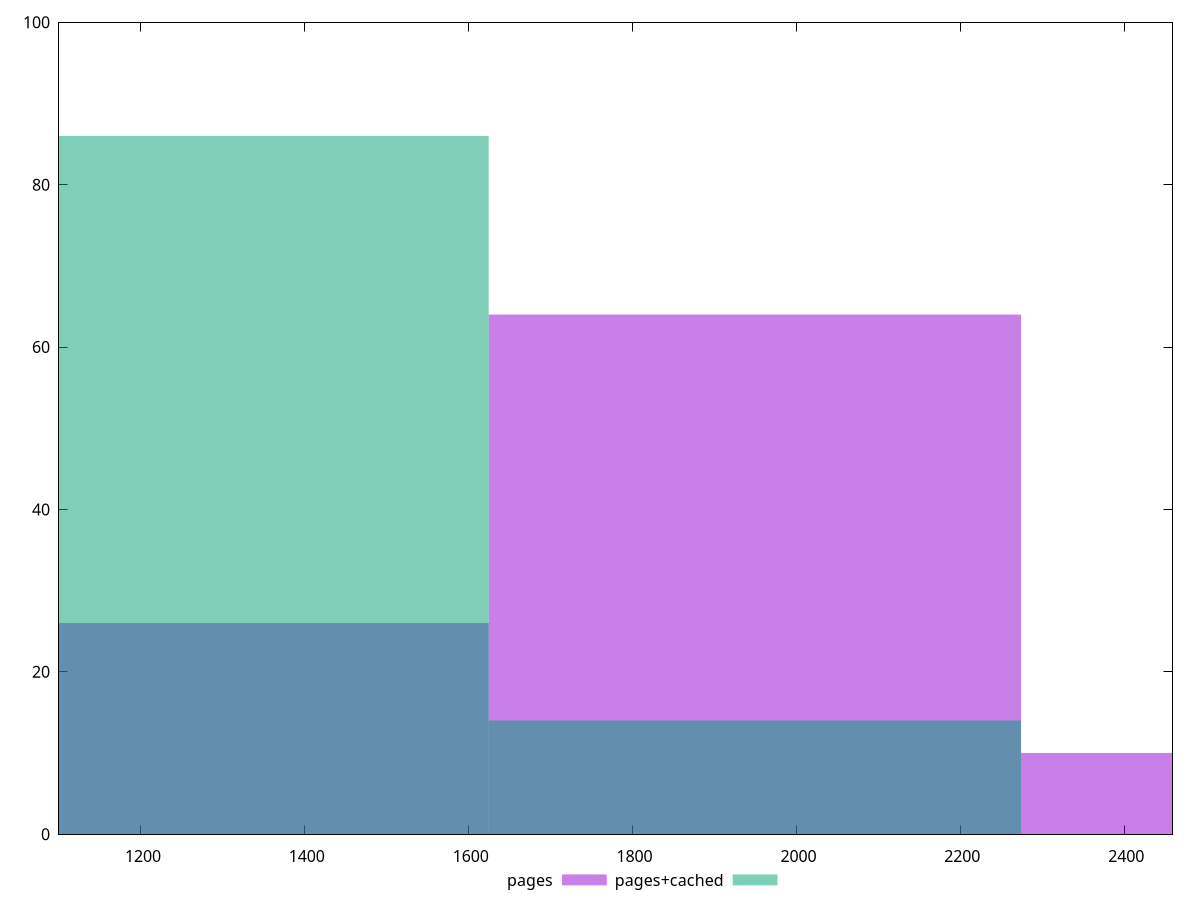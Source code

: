 reset

$pages <<EOF
1949.2809819204858 64
1299.5206546136571 26
2599.0413092273143 10
EOF

$pagesCached <<EOF
1949.2809819204858 14
1299.5206546136571 86
EOF

set key outside below
set boxwidth 649.7603273068286
set xrange [1100:2459]
set yrange [0:100]
set trange [0:100]
set style fill transparent solid 0.5 noborder
set terminal svg size 640, 500 enhanced background rgb 'white'
set output "report_00015_2021-02-09T16-11-33.973Z/render-blocking-resources/comparison/histogram/0_vs_1.svg"

plot $pages title "pages" with boxes, \
     $pagesCached title "pages+cached" with boxes

reset
